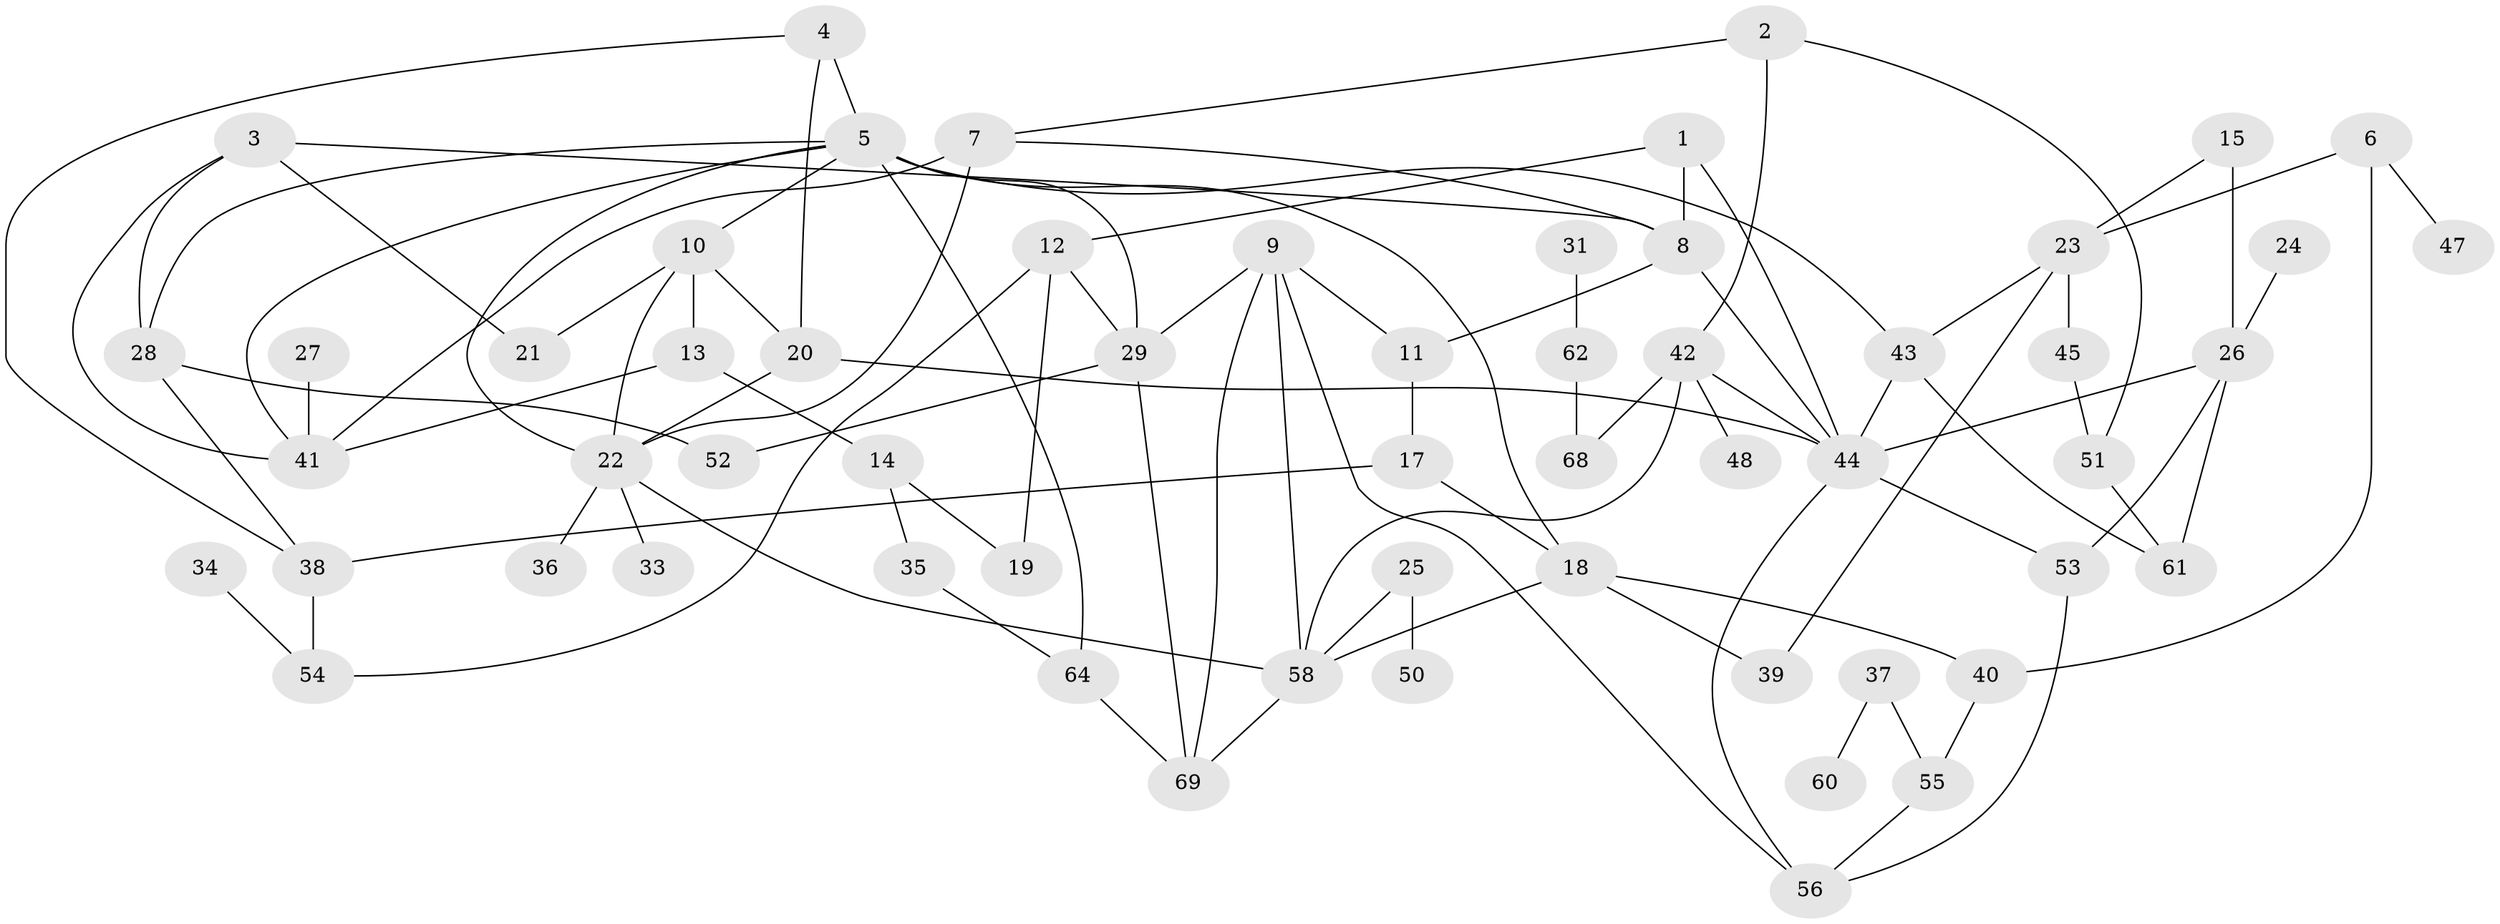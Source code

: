 // original degree distribution, {1: 0.2158273381294964, 3: 0.17985611510791366, 4: 0.12949640287769784, 2: 0.2949640287769784, 5: 0.050359712230215826, 0: 0.07913669064748201, 6: 0.050359712230215826}
// Generated by graph-tools (version 1.1) at 2025/48/03/04/25 22:48:34]
// undirected, 58 vertices, 94 edges
graph export_dot {
  node [color=gray90,style=filled];
  1;
  2;
  3;
  4;
  5;
  6;
  7;
  8;
  9;
  10;
  11;
  12;
  13;
  14;
  15;
  17;
  18;
  19;
  20;
  21;
  22;
  23;
  24;
  25;
  26;
  27;
  28;
  29;
  31;
  33;
  34;
  35;
  36;
  37;
  38;
  39;
  40;
  41;
  42;
  43;
  44;
  45;
  47;
  48;
  50;
  51;
  52;
  53;
  54;
  55;
  56;
  58;
  60;
  61;
  62;
  64;
  68;
  69;
  1 -- 8 [weight=1.0];
  1 -- 12 [weight=1.0];
  1 -- 44 [weight=1.0];
  2 -- 7 [weight=1.0];
  2 -- 42 [weight=1.0];
  2 -- 51 [weight=1.0];
  3 -- 8 [weight=1.0];
  3 -- 21 [weight=1.0];
  3 -- 28 [weight=1.0];
  3 -- 41 [weight=1.0];
  4 -- 5 [weight=2.0];
  4 -- 20 [weight=1.0];
  4 -- 38 [weight=1.0];
  5 -- 10 [weight=1.0];
  5 -- 18 [weight=1.0];
  5 -- 22 [weight=1.0];
  5 -- 28 [weight=1.0];
  5 -- 29 [weight=1.0];
  5 -- 41 [weight=1.0];
  5 -- 43 [weight=1.0];
  5 -- 64 [weight=1.0];
  6 -- 23 [weight=1.0];
  6 -- 40 [weight=1.0];
  6 -- 47 [weight=1.0];
  7 -- 8 [weight=1.0];
  7 -- 22 [weight=1.0];
  7 -- 41 [weight=1.0];
  8 -- 11 [weight=1.0];
  8 -- 44 [weight=1.0];
  9 -- 11 [weight=1.0];
  9 -- 29 [weight=1.0];
  9 -- 56 [weight=1.0];
  9 -- 58 [weight=1.0];
  9 -- 69 [weight=1.0];
  10 -- 13 [weight=1.0];
  10 -- 20 [weight=1.0];
  10 -- 21 [weight=1.0];
  10 -- 22 [weight=1.0];
  11 -- 17 [weight=2.0];
  12 -- 19 [weight=1.0];
  12 -- 29 [weight=1.0];
  12 -- 54 [weight=1.0];
  13 -- 14 [weight=3.0];
  13 -- 41 [weight=1.0];
  14 -- 19 [weight=1.0];
  14 -- 35 [weight=1.0];
  15 -- 23 [weight=1.0];
  15 -- 26 [weight=1.0];
  17 -- 18 [weight=1.0];
  17 -- 38 [weight=1.0];
  18 -- 39 [weight=1.0];
  18 -- 40 [weight=1.0];
  18 -- 58 [weight=1.0];
  20 -- 22 [weight=1.0];
  20 -- 44 [weight=1.0];
  22 -- 33 [weight=1.0];
  22 -- 36 [weight=1.0];
  22 -- 58 [weight=1.0];
  23 -- 39 [weight=1.0];
  23 -- 43 [weight=1.0];
  23 -- 45 [weight=1.0];
  24 -- 26 [weight=1.0];
  25 -- 50 [weight=1.0];
  25 -- 58 [weight=1.0];
  26 -- 44 [weight=1.0];
  26 -- 53 [weight=1.0];
  26 -- 61 [weight=1.0];
  27 -- 41 [weight=1.0];
  28 -- 38 [weight=1.0];
  28 -- 52 [weight=2.0];
  29 -- 52 [weight=1.0];
  29 -- 69 [weight=1.0];
  31 -- 62 [weight=1.0];
  34 -- 54 [weight=1.0];
  35 -- 64 [weight=1.0];
  37 -- 55 [weight=1.0];
  37 -- 60 [weight=1.0];
  38 -- 54 [weight=1.0];
  40 -- 55 [weight=1.0];
  42 -- 44 [weight=1.0];
  42 -- 48 [weight=1.0];
  42 -- 58 [weight=1.0];
  42 -- 68 [weight=1.0];
  43 -- 44 [weight=2.0];
  43 -- 61 [weight=1.0];
  44 -- 53 [weight=2.0];
  44 -- 56 [weight=1.0];
  45 -- 51 [weight=1.0];
  51 -- 61 [weight=1.0];
  53 -- 56 [weight=1.0];
  55 -- 56 [weight=1.0];
  58 -- 69 [weight=1.0];
  62 -- 68 [weight=1.0];
  64 -- 69 [weight=1.0];
}

